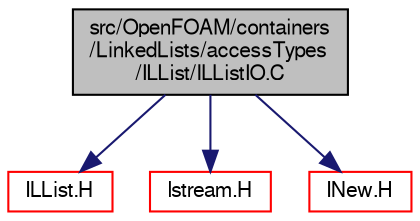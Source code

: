 digraph "src/OpenFOAM/containers/LinkedLists/accessTypes/ILList/ILListIO.C"
{
  bgcolor="transparent";
  edge [fontname="FreeSans",fontsize="10",labelfontname="FreeSans",labelfontsize="10"];
  node [fontname="FreeSans",fontsize="10",shape=record];
  Node0 [label="src/OpenFOAM/containers\l/LinkedLists/accessTypes\l/ILList/ILListIO.C",height=0.2,width=0.4,color="black", fillcolor="grey75", style="filled", fontcolor="black"];
  Node0 -> Node1 [color="midnightblue",fontsize="10",style="solid",fontname="FreeSans"];
  Node1 [label="ILList.H",height=0.2,width=0.4,color="red",URL="$a08519.html"];
  Node0 -> Node10 [color="midnightblue",fontsize="10",style="solid",fontname="FreeSans"];
  Node10 [label="Istream.H",height=0.2,width=0.4,color="red",URL="$a09092.html"];
  Node0 -> Node57 [color="midnightblue",fontsize="10",style="solid",fontname="FreeSans"];
  Node57 [label="INew.H",height=0.2,width=0.4,color="red",URL="$a09074.html"];
}
